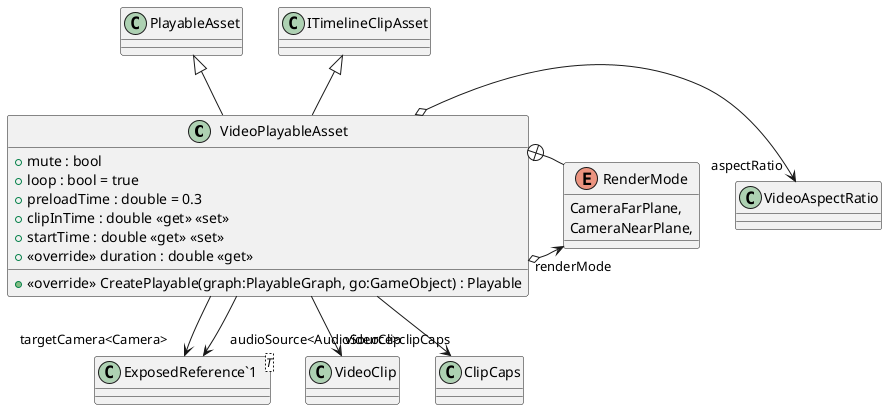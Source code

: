 @startuml
class VideoPlayableAsset {
    + mute : bool
    + loop : bool = true
    + preloadTime : double = 0.3
    + clipInTime : double <<get>> <<set>>
    + startTime : double <<get>> <<set>>
    + <<override>> CreatePlayable(graph:PlayableGraph, go:GameObject) : Playable
    + <<override>> duration : double <<get>>
}
enum RenderMode {
    CameraFarPlane,
    CameraNearPlane,
}
class "ExposedReference`1"<T> {
}
PlayableAsset <|-- VideoPlayableAsset
ITimelineClipAsset <|-- VideoPlayableAsset
VideoPlayableAsset --> "videoClip" VideoClip
VideoPlayableAsset o-> "aspectRatio" VideoAspectRatio
VideoPlayableAsset o-> "renderMode" RenderMode
VideoPlayableAsset --> "targetCamera<Camera>" "ExposedReference`1"
VideoPlayableAsset --> "audioSource<AudioSource>" "ExposedReference`1"
VideoPlayableAsset --> "clipCaps" ClipCaps
VideoPlayableAsset +-- RenderMode
@enduml
